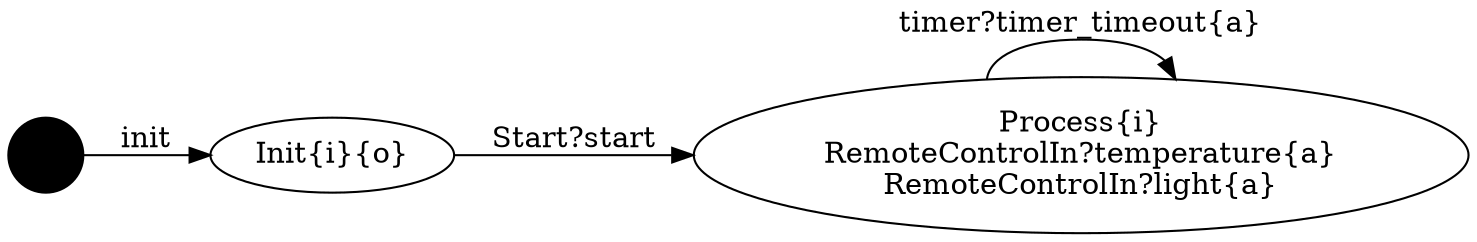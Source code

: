 digraph finite_state_machine {
	rankdir=LR;
	INIT_STATE [shape=circle label = "", style = filled, color = "black"];
		INIT_STATE -> Init [label="init"];
	Init [label="Init{i}{o}", shape = ellipse];
		Init -> Process [label="Start?start"];
	Process [label="Process{i}\nRemoteControlIn?temperature{a}\nRemoteControlIn?light{a}", shape = ellipse];
		Process -> Process [label="timer?timer_timeout{a}"];
}
